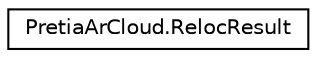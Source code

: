 digraph "Graphical Class Hierarchy"
{
 // LATEX_PDF_SIZE
  edge [fontname="Helvetica",fontsize="10",labelfontname="Helvetica",labelfontsize="10"];
  node [fontname="Helvetica",fontsize="10",shape=record];
  rankdir="LR";
  Node0 [label="PretiaArCloud.RelocResult",height=0.2,width=0.4,color="black", fillcolor="white", style="filled",URL="$structPretiaArCloud_1_1RelocResult.html",tooltip=" "];
}
